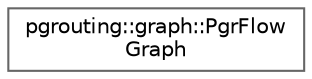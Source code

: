 digraph "Graphical Class Hierarchy"
{
 // LATEX_PDF_SIZE
  bgcolor="transparent";
  edge [fontname=Helvetica,fontsize=10,labelfontname=Helvetica,labelfontsize=10];
  node [fontname=Helvetica,fontsize=10,shape=box,height=0.2,width=0.4];
  rankdir="LR";
  Node0 [id="Node000000",label="pgrouting::graph::PgrFlow\lGraph",height=0.2,width=0.4,color="grey40", fillcolor="white", style="filled",URL="$classpgrouting_1_1graph_1_1PgrFlowGraph.html",tooltip=" "];
}
